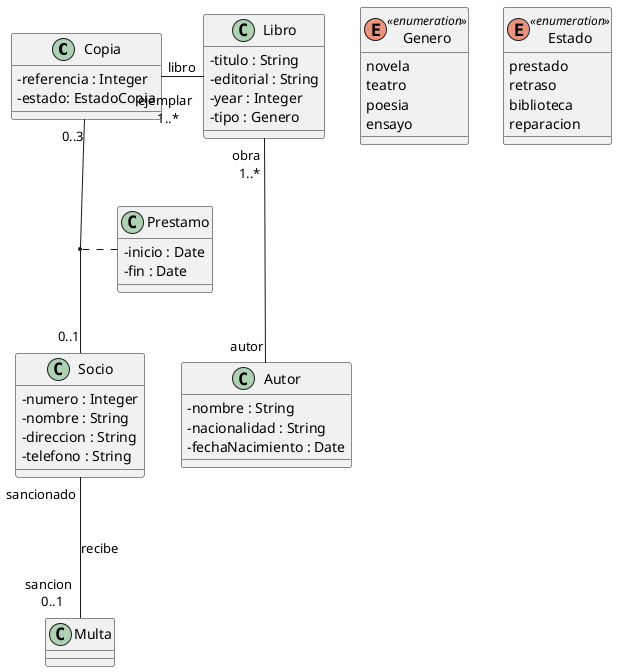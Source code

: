 @startuml biblioteca
'https://plantuml.com/class-diagram

skinparam classAttributeIconSize 0

Copia "0..3" -- "0..1" Socio
(Copia, Socio) .. Prestamo
Socio "sancionado" --- "sancion \n 0..1" Multa : recibe

Copia "ejemplar \n 1..*" --right-- "libro" Libro
Libro "obra \n 1..*" --down- "autor" Autor

enum Genero << enumeration >> {
    novela
    teatro
    poesia
    ensayo
}

enum Estado << enumeration >> {
    prestado
    retraso
    biblioteca
    reparacion
}


class Copia {
    - referencia : Integer
    - estado: EstadoCopia
}
class Socio {
    - numero : Integer
    - nombre : String
    - direccion : String
    - telefono : String
}
class Prestamo {
    - inicio : Date
    - fin : Date
}

class Libro {
    - titulo : String
    - editorial : String
    - year : Integer
    - tipo : Genero
}

class Autor {
    - nombre : String
    - nacionalidad : String
    - fechaNacimiento : Date
}


@enduml